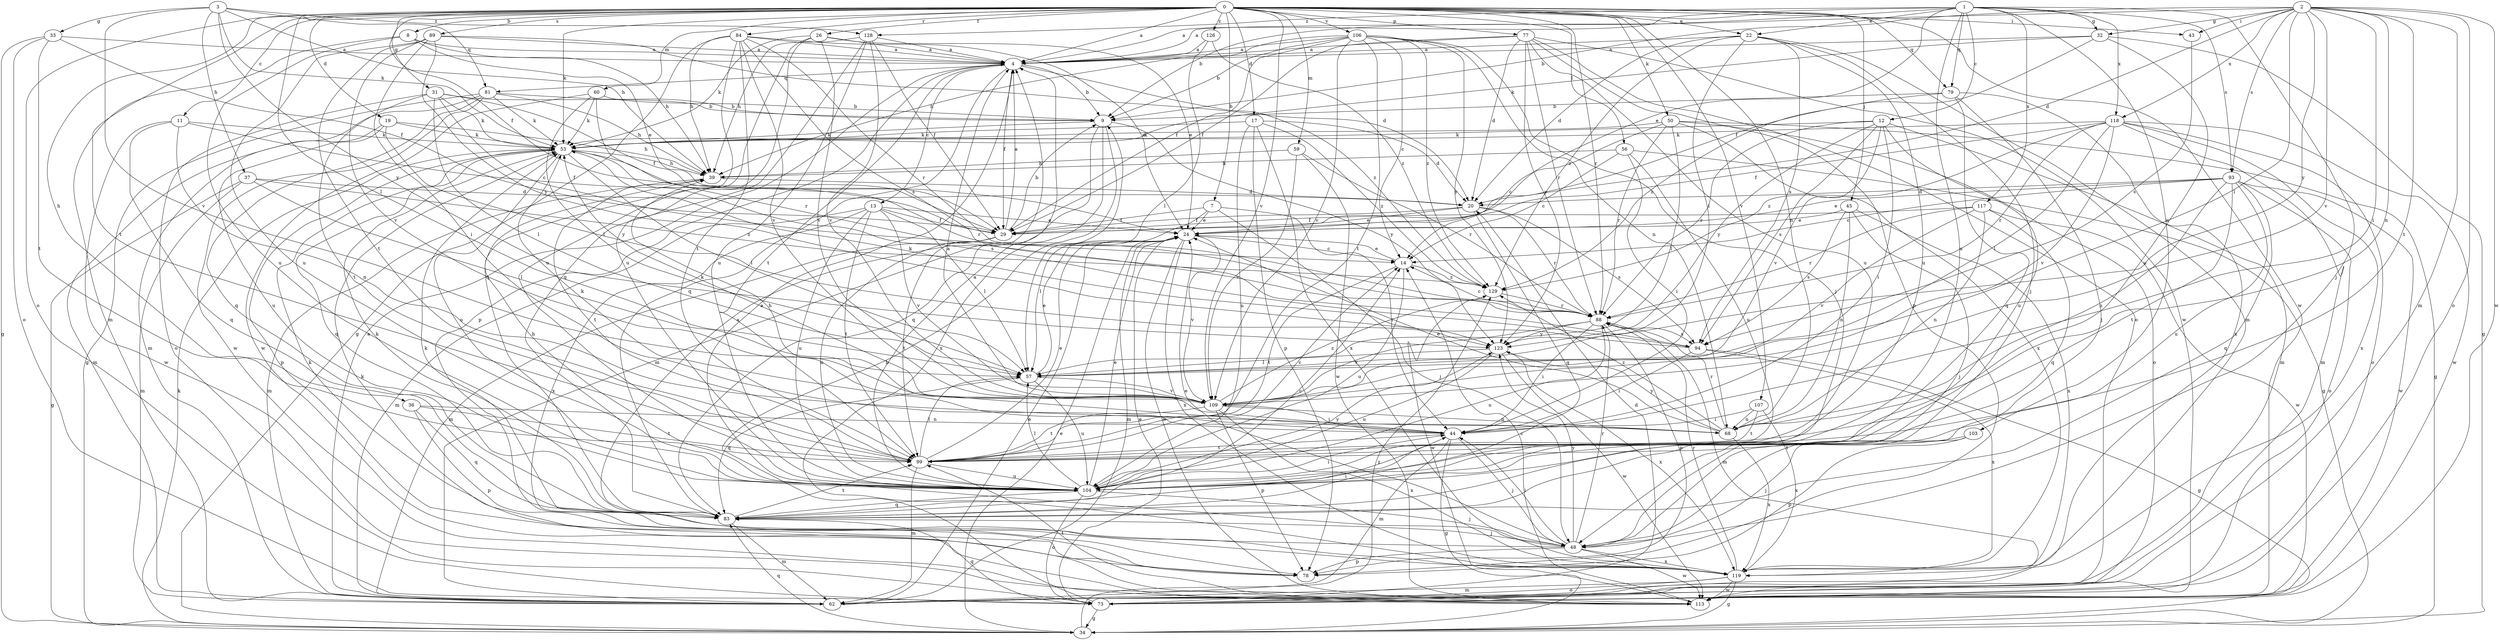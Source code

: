 strict digraph  {
0;
1;
2;
3;
4;
7;
8;
9;
11;
12;
13;
14;
17;
19;
20;
22;
24;
26;
29;
31;
32;
33;
34;
36;
37;
39;
43;
44;
45;
48;
50;
53;
56;
57;
59;
60;
62;
68;
73;
77;
78;
79;
81;
83;
84;
88;
89;
93;
94;
99;
103;
104;
106;
107;
109;
113;
117;
118;
119;
123;
126;
128;
129;
0 -> 4  [label=a];
0 -> 7  [label=b];
0 -> 8  [label=b];
0 -> 11  [label=c];
0 -> 17  [label=d];
0 -> 19  [label=d];
0 -> 22  [label=e];
0 -> 26  [label=f];
0 -> 29  [label=f];
0 -> 31  [label=g];
0 -> 36  [label=h];
0 -> 43  [label=i];
0 -> 45  [label=j];
0 -> 50  [label=k];
0 -> 53  [label=k];
0 -> 56  [label=l];
0 -> 57  [label=l];
0 -> 59  [label=m];
0 -> 60  [label=m];
0 -> 68  [label=n];
0 -> 73  [label=o];
0 -> 77  [label=p];
0 -> 79  [label=q];
0 -> 84  [label=r];
0 -> 88  [label=r];
0 -> 89  [label=s];
0 -> 99  [label=t];
0 -> 106  [label=v];
0 -> 107  [label=v];
0 -> 109  [label=v];
0 -> 113  [label=w];
0 -> 126  [label=z];
1 -> 4  [label=a];
1 -> 9  [label=b];
1 -> 12  [label=c];
1 -> 22  [label=e];
1 -> 24  [label=e];
1 -> 32  [label=g];
1 -> 48  [label=j];
1 -> 79  [label=q];
1 -> 93  [label=s];
1 -> 103  [label=u];
1 -> 104  [label=u];
1 -> 117  [label=x];
1 -> 118  [label=x];
1 -> 128  [label=z];
2 -> 4  [label=a];
2 -> 9  [label=b];
2 -> 20  [label=d];
2 -> 32  [label=g];
2 -> 43  [label=i];
2 -> 44  [label=i];
2 -> 57  [label=l];
2 -> 62  [label=m];
2 -> 68  [label=n];
2 -> 73  [label=o];
2 -> 93  [label=s];
2 -> 99  [label=t];
2 -> 109  [label=v];
2 -> 113  [label=w];
2 -> 118  [label=x];
2 -> 123  [label=y];
3 -> 33  [label=g];
3 -> 37  [label=h];
3 -> 39  [label=h];
3 -> 53  [label=k];
3 -> 81  [label=q];
3 -> 109  [label=v];
3 -> 123  [label=y];
3 -> 128  [label=z];
4 -> 9  [label=b];
4 -> 13  [label=c];
4 -> 29  [label=f];
4 -> 78  [label=p];
4 -> 81  [label=q];
4 -> 83  [label=q];
4 -> 99  [label=t];
4 -> 129  [label=z];
7 -> 24  [label=e];
7 -> 29  [label=f];
7 -> 44  [label=i];
7 -> 48  [label=j];
7 -> 57  [label=l];
8 -> 4  [label=a];
8 -> 24  [label=e];
8 -> 39  [label=h];
8 -> 62  [label=m];
8 -> 104  [label=u];
9 -> 53  [label=k];
9 -> 62  [label=m];
9 -> 83  [label=q];
9 -> 119  [label=x];
9 -> 123  [label=y];
11 -> 29  [label=f];
11 -> 53  [label=k];
11 -> 68  [label=n];
11 -> 83  [label=q];
11 -> 113  [label=w];
12 -> 44  [label=i];
12 -> 53  [label=k];
12 -> 62  [label=m];
12 -> 88  [label=r];
12 -> 94  [label=s];
12 -> 104  [label=u];
12 -> 109  [label=v];
12 -> 123  [label=y];
13 -> 24  [label=e];
13 -> 29  [label=f];
13 -> 57  [label=l];
13 -> 62  [label=m];
13 -> 99  [label=t];
13 -> 104  [label=u];
13 -> 109  [label=v];
13 -> 119  [label=x];
14 -> 24  [label=e];
14 -> 99  [label=t];
14 -> 104  [label=u];
14 -> 129  [label=z];
17 -> 20  [label=d];
17 -> 53  [label=k];
17 -> 78  [label=p];
17 -> 104  [label=u];
17 -> 119  [label=x];
17 -> 129  [label=z];
19 -> 39  [label=h];
19 -> 53  [label=k];
19 -> 62  [label=m];
19 -> 104  [label=u];
19 -> 123  [label=y];
20 -> 24  [label=e];
20 -> 29  [label=f];
20 -> 83  [label=q];
20 -> 88  [label=r];
20 -> 94  [label=s];
22 -> 4  [label=a];
22 -> 20  [label=d];
22 -> 48  [label=j];
22 -> 57  [label=l];
22 -> 62  [label=m];
22 -> 94  [label=s];
22 -> 104  [label=u];
22 -> 129  [label=z];
24 -> 14  [label=c];
24 -> 62  [label=m];
24 -> 109  [label=v];
24 -> 113  [label=w];
24 -> 119  [label=x];
26 -> 4  [label=a];
26 -> 24  [label=e];
26 -> 53  [label=k];
26 -> 83  [label=q];
26 -> 104  [label=u];
26 -> 109  [label=v];
29 -> 4  [label=a];
29 -> 9  [label=b];
29 -> 62  [label=m];
29 -> 99  [label=t];
29 -> 104  [label=u];
31 -> 9  [label=b];
31 -> 14  [label=c];
31 -> 29  [label=f];
31 -> 53  [label=k];
31 -> 57  [label=l];
31 -> 73  [label=o];
31 -> 99  [label=t];
32 -> 4  [label=a];
32 -> 29  [label=f];
32 -> 34  [label=g];
32 -> 53  [label=k];
32 -> 104  [label=u];
33 -> 4  [label=a];
33 -> 29  [label=f];
33 -> 34  [label=g];
33 -> 73  [label=o];
33 -> 99  [label=t];
34 -> 24  [label=e];
34 -> 53  [label=k];
34 -> 83  [label=q];
34 -> 129  [label=z];
36 -> 68  [label=n];
36 -> 78  [label=p];
36 -> 83  [label=q];
36 -> 99  [label=t];
37 -> 20  [label=d];
37 -> 34  [label=g];
37 -> 57  [label=l];
37 -> 62  [label=m];
37 -> 129  [label=z];
39 -> 20  [label=d];
39 -> 62  [label=m];
39 -> 99  [label=t];
43 -> 94  [label=s];
44 -> 4  [label=a];
44 -> 34  [label=g];
44 -> 39  [label=h];
44 -> 48  [label=j];
44 -> 53  [label=k];
44 -> 62  [label=m];
44 -> 99  [label=t];
45 -> 24  [label=e];
45 -> 48  [label=j];
45 -> 68  [label=n];
45 -> 94  [label=s];
45 -> 119  [label=x];
48 -> 4  [label=a];
48 -> 24  [label=e];
48 -> 44  [label=i];
48 -> 53  [label=k];
48 -> 78  [label=p];
48 -> 88  [label=r];
48 -> 113  [label=w];
48 -> 119  [label=x];
48 -> 123  [label=y];
50 -> 14  [label=c];
50 -> 34  [label=g];
50 -> 53  [label=k];
50 -> 57  [label=l];
50 -> 73  [label=o];
50 -> 88  [label=r];
50 -> 119  [label=x];
53 -> 39  [label=h];
53 -> 57  [label=l];
53 -> 78  [label=p];
53 -> 83  [label=q];
53 -> 88  [label=r];
53 -> 94  [label=s];
53 -> 104  [label=u];
56 -> 14  [label=c];
56 -> 34  [label=g];
56 -> 39  [label=h];
56 -> 44  [label=i];
56 -> 104  [label=u];
57 -> 24  [label=e];
57 -> 83  [label=q];
57 -> 104  [label=u];
57 -> 109  [label=v];
59 -> 39  [label=h];
59 -> 88  [label=r];
59 -> 109  [label=v];
59 -> 113  [label=w];
60 -> 9  [label=b];
60 -> 53  [label=k];
60 -> 57  [label=l];
60 -> 88  [label=r];
60 -> 113  [label=w];
62 -> 4  [label=a];
62 -> 24  [label=e];
68 -> 24  [label=e];
68 -> 88  [label=r];
68 -> 119  [label=x];
68 -> 123  [label=y];
68 -> 129  [label=z];
73 -> 9  [label=b];
73 -> 20  [label=d];
73 -> 24  [label=e];
73 -> 34  [label=g];
73 -> 83  [label=q];
77 -> 4  [label=a];
77 -> 20  [label=d];
77 -> 29  [label=f];
77 -> 73  [label=o];
77 -> 78  [label=p];
77 -> 88  [label=r];
77 -> 104  [label=u];
77 -> 113  [label=w];
77 -> 123  [label=y];
78 -> 53  [label=k];
79 -> 9  [label=b];
79 -> 48  [label=j];
79 -> 83  [label=q];
79 -> 119  [label=x];
79 -> 129  [label=z];
81 -> 9  [label=b];
81 -> 34  [label=g];
81 -> 39  [label=h];
81 -> 53  [label=k];
81 -> 62  [label=m];
81 -> 83  [label=q];
81 -> 113  [label=w];
83 -> 14  [label=c];
83 -> 44  [label=i];
83 -> 48  [label=j];
83 -> 53  [label=k];
83 -> 62  [label=m];
83 -> 99  [label=t];
84 -> 4  [label=a];
84 -> 24  [label=e];
84 -> 34  [label=g];
84 -> 39  [label=h];
84 -> 88  [label=r];
84 -> 94  [label=s];
84 -> 99  [label=t];
84 -> 104  [label=u];
84 -> 109  [label=v];
88 -> 14  [label=c];
88 -> 44  [label=i];
88 -> 62  [label=m];
88 -> 78  [label=p];
88 -> 94  [label=s];
88 -> 104  [label=u];
88 -> 109  [label=v];
88 -> 123  [label=y];
89 -> 4  [label=a];
89 -> 20  [label=d];
89 -> 44  [label=i];
89 -> 99  [label=t];
89 -> 104  [label=u];
89 -> 109  [label=v];
89 -> 123  [label=y];
93 -> 14  [label=c];
93 -> 20  [label=d];
93 -> 24  [label=e];
93 -> 68  [label=n];
93 -> 73  [label=o];
93 -> 83  [label=q];
93 -> 99  [label=t];
93 -> 104  [label=u];
93 -> 113  [label=w];
94 -> 34  [label=g];
94 -> 44  [label=i];
94 -> 53  [label=k];
94 -> 119  [label=x];
99 -> 14  [label=c];
99 -> 24  [label=e];
99 -> 57  [label=l];
99 -> 62  [label=m];
99 -> 104  [label=u];
103 -> 48  [label=j];
103 -> 78  [label=p];
103 -> 99  [label=t];
104 -> 4  [label=a];
104 -> 24  [label=e];
104 -> 39  [label=h];
104 -> 44  [label=i];
104 -> 48  [label=j];
104 -> 57  [label=l];
104 -> 73  [label=o];
104 -> 83  [label=q];
104 -> 123  [label=y];
106 -> 4  [label=a];
106 -> 9  [label=b];
106 -> 14  [label=c];
106 -> 29  [label=f];
106 -> 39  [label=h];
106 -> 48  [label=j];
106 -> 68  [label=n];
106 -> 99  [label=t];
106 -> 109  [label=v];
106 -> 123  [label=y];
106 -> 129  [label=z];
107 -> 44  [label=i];
107 -> 68  [label=n];
107 -> 99  [label=t];
107 -> 119  [label=x];
109 -> 44  [label=i];
109 -> 53  [label=k];
109 -> 68  [label=n];
109 -> 78  [label=p];
109 -> 99  [label=t];
109 -> 119  [label=x];
109 -> 129  [label=z];
113 -> 14  [label=c];
113 -> 53  [label=k];
113 -> 99  [label=t];
117 -> 29  [label=f];
117 -> 68  [label=n];
117 -> 83  [label=q];
117 -> 88  [label=r];
117 -> 109  [label=v];
117 -> 113  [label=w];
118 -> 29  [label=f];
118 -> 53  [label=k];
118 -> 57  [label=l];
118 -> 62  [label=m];
118 -> 73  [label=o];
118 -> 88  [label=r];
118 -> 109  [label=v];
118 -> 113  [label=w];
118 -> 119  [label=x];
118 -> 129  [label=z];
119 -> 4  [label=a];
119 -> 34  [label=g];
119 -> 62  [label=m];
119 -> 73  [label=o];
119 -> 88  [label=r];
119 -> 113  [label=w];
123 -> 57  [label=l];
123 -> 104  [label=u];
123 -> 113  [label=w];
123 -> 119  [label=x];
126 -> 4  [label=a];
126 -> 57  [label=l];
126 -> 129  [label=z];
128 -> 4  [label=a];
128 -> 29  [label=f];
128 -> 39  [label=h];
128 -> 83  [label=q];
128 -> 104  [label=u];
128 -> 109  [label=v];
129 -> 88  [label=r];
129 -> 113  [label=w];
}
